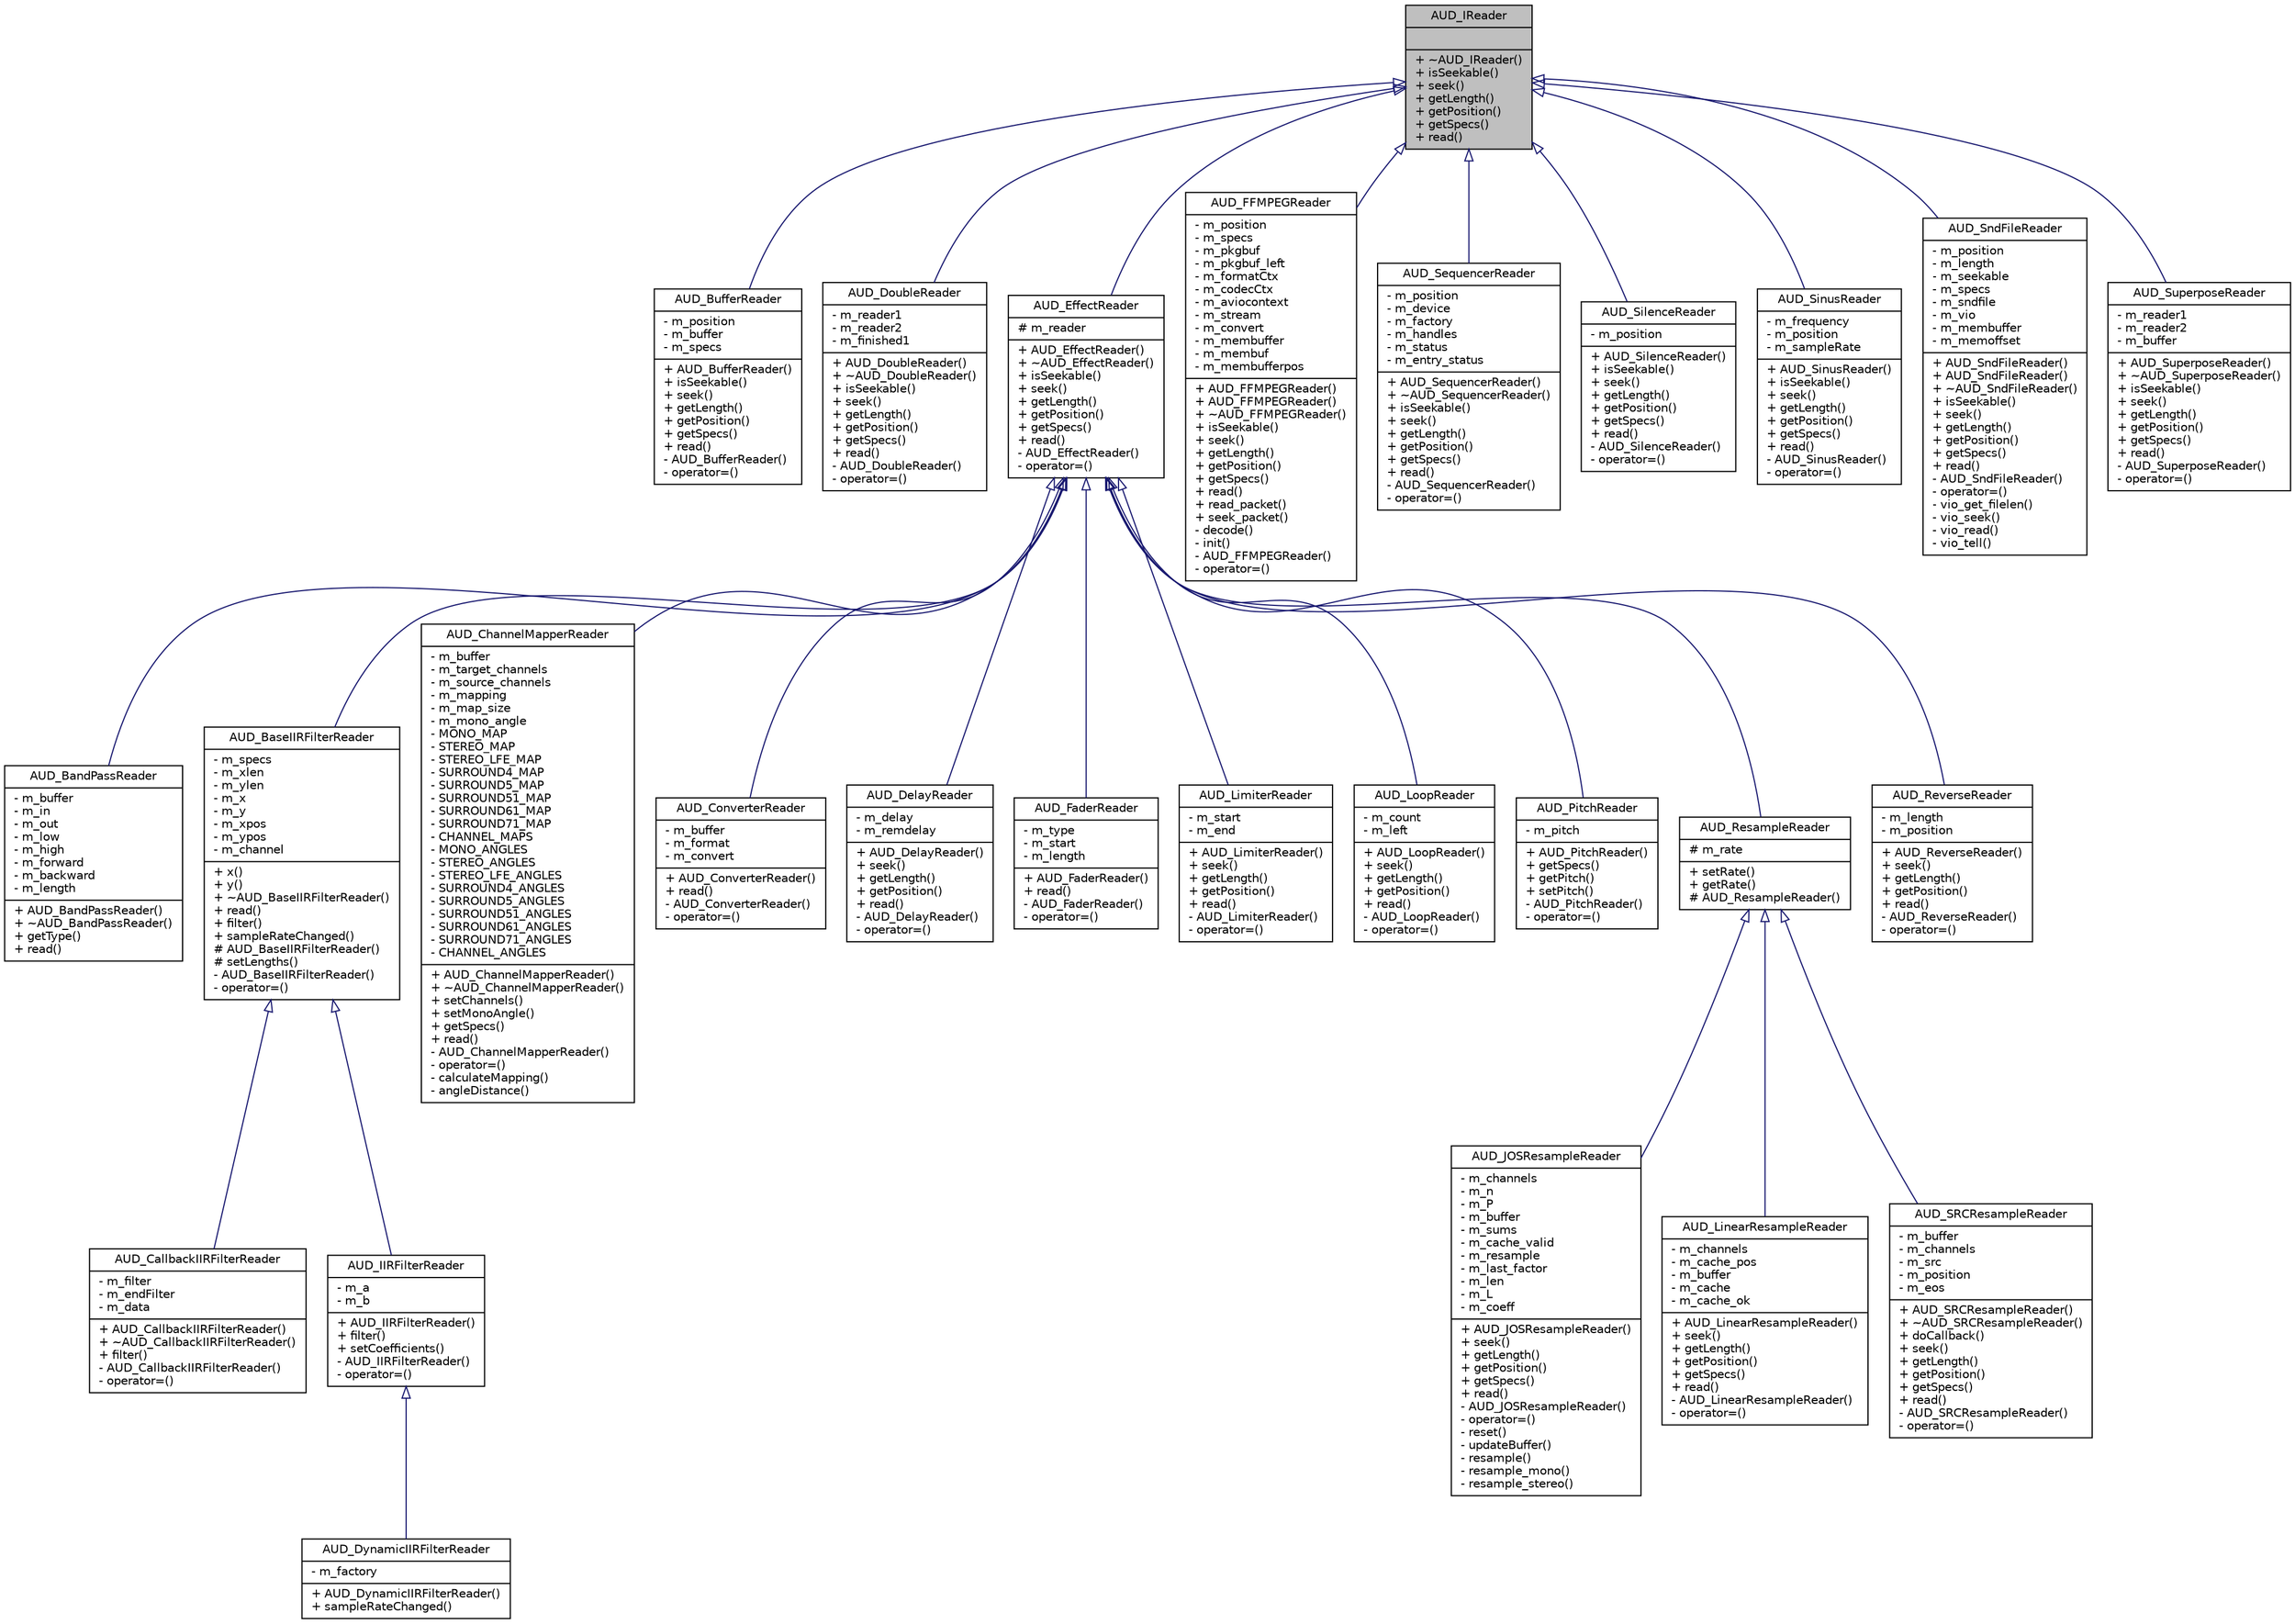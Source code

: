 digraph G
{
  edge [fontname="Helvetica",fontsize="10",labelfontname="Helvetica",labelfontsize="10"];
  node [fontname="Helvetica",fontsize="10",shape=record];
  Node1 [label="{AUD_IReader\n||+ ~AUD_IReader()\l+ isSeekable()\l+ seek()\l+ getLength()\l+ getPosition()\l+ getSpecs()\l+ read()\l}",height=0.2,width=0.4,color="black", fillcolor="grey75", style="filled" fontcolor="black"];
  Node1 -> Node2 [dir=back,color="midnightblue",fontsize="10",style="solid",arrowtail="empty",fontname="Helvetica"];
  Node2 [label="{AUD_BufferReader\n|- m_position\l- m_buffer\l- m_specs\l|+ AUD_BufferReader()\l+ isSeekable()\l+ seek()\l+ getLength()\l+ getPosition()\l+ getSpecs()\l+ read()\l- AUD_BufferReader()\l- operator=()\l}",height=0.2,width=0.4,color="black", fillcolor="white", style="filled",URL="$da/d82/classAUD__BufferReader.html"];
  Node1 -> Node3 [dir=back,color="midnightblue",fontsize="10",style="solid",arrowtail="empty",fontname="Helvetica"];
  Node3 [label="{AUD_DoubleReader\n|- m_reader1\l- m_reader2\l- m_finished1\l|+ AUD_DoubleReader()\l+ ~AUD_DoubleReader()\l+ isSeekable()\l+ seek()\l+ getLength()\l+ getPosition()\l+ getSpecs()\l+ read()\l- AUD_DoubleReader()\l- operator=()\l}",height=0.2,width=0.4,color="black", fillcolor="white", style="filled",URL="$d7/d59/classAUD__DoubleReader.html"];
  Node1 -> Node4 [dir=back,color="midnightblue",fontsize="10",style="solid",arrowtail="empty",fontname="Helvetica"];
  Node4 [label="{AUD_EffectReader\n|# m_reader\l|+ AUD_EffectReader()\l+ ~AUD_EffectReader()\l+ isSeekable()\l+ seek()\l+ getLength()\l+ getPosition()\l+ getSpecs()\l+ read()\l- AUD_EffectReader()\l- operator=()\l}",height=0.2,width=0.4,color="black", fillcolor="white", style="filled",URL="$db/d5c/classAUD__EffectReader.html"];
  Node4 -> Node5 [dir=back,color="midnightblue",fontsize="10",style="solid",arrowtail="empty",fontname="Helvetica"];
  Node5 [label="{AUD_BandPassReader\n|- m_buffer\l- m_in\l- m_out\l- m_low\l- m_high\l- m_forward\l- m_backward\l- m_length\l|+ AUD_BandPassReader()\l+ ~AUD_BandPassReader()\l+ getType()\l+ read()\l}",height=0.2,width=0.4,color="black", fillcolor="white", style="filled",URL="$d2/d5f/classAUD__BandPassReader.html"];
  Node4 -> Node6 [dir=back,color="midnightblue",fontsize="10",style="solid",arrowtail="empty",fontname="Helvetica"];
  Node6 [label="{AUD_BaseIIRFilterReader\n|- m_specs\l- m_xlen\l- m_ylen\l- m_x\l- m_y\l- m_xpos\l- m_ypos\l- m_channel\l|+ x()\l+ y()\l+ ~AUD_BaseIIRFilterReader()\l+ read()\l+ filter()\l+ sampleRateChanged()\l# AUD_BaseIIRFilterReader()\l# setLengths()\l- AUD_BaseIIRFilterReader()\l- operator=()\l}",height=0.2,width=0.4,color="black", fillcolor="white", style="filled",URL="$d7/dd6/classAUD__BaseIIRFilterReader.html"];
  Node6 -> Node7 [dir=back,color="midnightblue",fontsize="10",style="solid",arrowtail="empty",fontname="Helvetica"];
  Node7 [label="{AUD_CallbackIIRFilterReader\n|- m_filter\l- m_endFilter\l- m_data\l|+ AUD_CallbackIIRFilterReader()\l+ ~AUD_CallbackIIRFilterReader()\l+ filter()\l- AUD_CallbackIIRFilterReader()\l- operator=()\l}",height=0.2,width=0.4,color="black", fillcolor="white", style="filled",URL="$de/de9/classAUD__CallbackIIRFilterReader.html"];
  Node6 -> Node8 [dir=back,color="midnightblue",fontsize="10",style="solid",arrowtail="empty",fontname="Helvetica"];
  Node8 [label="{AUD_IIRFilterReader\n|- m_a\l- m_b\l|+ AUD_IIRFilterReader()\l+ filter()\l+ setCoefficients()\l- AUD_IIRFilterReader()\l- operator=()\l}",height=0.2,width=0.4,color="black", fillcolor="white", style="filled",URL="$d4/dcb/classAUD__IIRFilterReader.html"];
  Node8 -> Node9 [dir=back,color="midnightblue",fontsize="10",style="solid",arrowtail="empty",fontname="Helvetica"];
  Node9 [label="{AUD_DynamicIIRFilterReader\n|- m_factory\l|+ AUD_DynamicIIRFilterReader()\l+ sampleRateChanged()\l}",height=0.2,width=0.4,color="black", fillcolor="white", style="filled",URL="$dc/db2/classAUD__DynamicIIRFilterReader.html"];
  Node4 -> Node10 [dir=back,color="midnightblue",fontsize="10",style="solid",arrowtail="empty",fontname="Helvetica"];
  Node10 [label="{AUD_ChannelMapperReader\n|- m_buffer\l- m_target_channels\l- m_source_channels\l- m_mapping\l- m_map_size\l- m_mono_angle\l- MONO_MAP\l- STEREO_MAP\l- STEREO_LFE_MAP\l- SURROUND4_MAP\l- SURROUND5_MAP\l- SURROUND51_MAP\l- SURROUND61_MAP\l- SURROUND71_MAP\l- CHANNEL_MAPS\l- MONO_ANGLES\l- STEREO_ANGLES\l- STEREO_LFE_ANGLES\l- SURROUND4_ANGLES\l- SURROUND5_ANGLES\l- SURROUND51_ANGLES\l- SURROUND61_ANGLES\l- SURROUND71_ANGLES\l- CHANNEL_ANGLES\l|+ AUD_ChannelMapperReader()\l+ ~AUD_ChannelMapperReader()\l+ setChannels()\l+ setMonoAngle()\l+ getSpecs()\l+ read()\l- AUD_ChannelMapperReader()\l- operator=()\l- calculateMapping()\l- angleDistance()\l}",height=0.2,width=0.4,color="black", fillcolor="white", style="filled",URL="$d3/df5/classAUD__ChannelMapperReader.html"];
  Node4 -> Node11 [dir=back,color="midnightblue",fontsize="10",style="solid",arrowtail="empty",fontname="Helvetica"];
  Node11 [label="{AUD_ConverterReader\n|- m_buffer\l- m_format\l- m_convert\l|+ AUD_ConverterReader()\l+ read()\l- AUD_ConverterReader()\l- operator=()\l}",height=0.2,width=0.4,color="black", fillcolor="white", style="filled",URL="$dc/d5c/classAUD__ConverterReader.html"];
  Node4 -> Node12 [dir=back,color="midnightblue",fontsize="10",style="solid",arrowtail="empty",fontname="Helvetica"];
  Node12 [label="{AUD_DelayReader\n|- m_delay\l- m_remdelay\l|+ AUD_DelayReader()\l+ seek()\l+ getLength()\l+ getPosition()\l+ read()\l- AUD_DelayReader()\l- operator=()\l}",height=0.2,width=0.4,color="black", fillcolor="white", style="filled",URL="$d2/d6c/classAUD__DelayReader.html"];
  Node4 -> Node13 [dir=back,color="midnightblue",fontsize="10",style="solid",arrowtail="empty",fontname="Helvetica"];
  Node13 [label="{AUD_FaderReader\n|- m_type\l- m_start\l- m_length\l|+ AUD_FaderReader()\l+ read()\l- AUD_FaderReader()\l- operator=()\l}",height=0.2,width=0.4,color="black", fillcolor="white", style="filled",URL="$da/d24/classAUD__FaderReader.html"];
  Node4 -> Node14 [dir=back,color="midnightblue",fontsize="10",style="solid",arrowtail="empty",fontname="Helvetica"];
  Node14 [label="{AUD_LimiterReader\n|- m_start\l- m_end\l|+ AUD_LimiterReader()\l+ seek()\l+ getLength()\l+ getPosition()\l+ read()\l- AUD_LimiterReader()\l- operator=()\l}",height=0.2,width=0.4,color="black", fillcolor="white", style="filled",URL="$dd/d4d/classAUD__LimiterReader.html"];
  Node4 -> Node15 [dir=back,color="midnightblue",fontsize="10",style="solid",arrowtail="empty",fontname="Helvetica"];
  Node15 [label="{AUD_LoopReader\n|- m_count\l- m_left\l|+ AUD_LoopReader()\l+ seek()\l+ getLength()\l+ getPosition()\l+ read()\l- AUD_LoopReader()\l- operator=()\l}",height=0.2,width=0.4,color="black", fillcolor="white", style="filled",URL="$df/db3/classAUD__LoopReader.html"];
  Node4 -> Node16 [dir=back,color="midnightblue",fontsize="10",style="solid",arrowtail="empty",fontname="Helvetica"];
  Node16 [label="{AUD_PitchReader\n|- m_pitch\l|+ AUD_PitchReader()\l+ getSpecs()\l+ getPitch()\l+ setPitch()\l- AUD_PitchReader()\l- operator=()\l}",height=0.2,width=0.4,color="black", fillcolor="white", style="filled",URL="$d1/d8a/classAUD__PitchReader.html"];
  Node4 -> Node17 [dir=back,color="midnightblue",fontsize="10",style="solid",arrowtail="empty",fontname="Helvetica"];
  Node17 [label="{AUD_ResampleReader\n|# m_rate\l|+ setRate()\l+ getRate()\l# AUD_ResampleReader()\l}",height=0.2,width=0.4,color="black", fillcolor="white", style="filled",URL="$d7/d1e/classAUD__ResampleReader.html"];
  Node17 -> Node18 [dir=back,color="midnightblue",fontsize="10",style="solid",arrowtail="empty",fontname="Helvetica"];
  Node18 [label="{AUD_JOSResampleReader\n|- m_channels\l- m_n\l- m_P\l- m_buffer\l- m_sums\l- m_cache_valid\l- m_resample\l- m_last_factor\l- m_len\l- m_L\l- m_coeff\l|+ AUD_JOSResampleReader()\l+ seek()\l+ getLength()\l+ getPosition()\l+ getSpecs()\l+ read()\l- AUD_JOSResampleReader()\l- operator=()\l- reset()\l- updateBuffer()\l- resample()\l- resample_mono()\l- resample_stereo()\l}",height=0.2,width=0.4,color="black", fillcolor="white", style="filled",URL="$de/dc6/classAUD__JOSResampleReader.html"];
  Node17 -> Node19 [dir=back,color="midnightblue",fontsize="10",style="solid",arrowtail="empty",fontname="Helvetica"];
  Node19 [label="{AUD_LinearResampleReader\n|- m_channels\l- m_cache_pos\l- m_buffer\l- m_cache\l- m_cache_ok\l|+ AUD_LinearResampleReader()\l+ seek()\l+ getLength()\l+ getPosition()\l+ getSpecs()\l+ read()\l- AUD_LinearResampleReader()\l- operator=()\l}",height=0.2,width=0.4,color="black", fillcolor="white", style="filled",URL="$df/d98/classAUD__LinearResampleReader.html"];
  Node17 -> Node20 [dir=back,color="midnightblue",fontsize="10",style="solid",arrowtail="empty",fontname="Helvetica"];
  Node20 [label="{AUD_SRCResampleReader\n|- m_buffer\l- m_channels\l- m_src\l- m_position\l- m_eos\l|+ AUD_SRCResampleReader()\l+ ~AUD_SRCResampleReader()\l+ doCallback()\l+ seek()\l+ getLength()\l+ getPosition()\l+ getSpecs()\l+ read()\l- AUD_SRCResampleReader()\l- operator=()\l}",height=0.2,width=0.4,color="black", fillcolor="white", style="filled",URL="$db/d5e/classAUD__SRCResampleReader.html"];
  Node4 -> Node21 [dir=back,color="midnightblue",fontsize="10",style="solid",arrowtail="empty",fontname="Helvetica"];
  Node21 [label="{AUD_ReverseReader\n|- m_length\l- m_position\l|+ AUD_ReverseReader()\l+ seek()\l+ getLength()\l+ getPosition()\l+ read()\l- AUD_ReverseReader()\l- operator=()\l}",height=0.2,width=0.4,color="black", fillcolor="white", style="filled",URL="$d3/d78/classAUD__ReverseReader.html"];
  Node1 -> Node22 [dir=back,color="midnightblue",fontsize="10",style="solid",arrowtail="empty",fontname="Helvetica"];
  Node22 [label="{AUD_FFMPEGReader\n|- m_position\l- m_specs\l- m_pkgbuf\l- m_pkgbuf_left\l- m_formatCtx\l- m_codecCtx\l- m_aviocontext\l- m_stream\l- m_convert\l- m_membuffer\l- m_membuf\l- m_membufferpos\l|+ AUD_FFMPEGReader()\l+ AUD_FFMPEGReader()\l+ ~AUD_FFMPEGReader()\l+ isSeekable()\l+ seek()\l+ getLength()\l+ getPosition()\l+ getSpecs()\l+ read()\l+ read_packet()\l+ seek_packet()\l- decode()\l- init()\l- AUD_FFMPEGReader()\l- operator=()\l}",height=0.2,width=0.4,color="black", fillcolor="white", style="filled",URL="$dd/d4a/classAUD__FFMPEGReader.html"];
  Node1 -> Node23 [dir=back,color="midnightblue",fontsize="10",style="solid",arrowtail="empty",fontname="Helvetica"];
  Node23 [label="{AUD_SequencerReader\n|- m_position\l- m_device\l- m_factory\l- m_handles\l- m_status\l- m_entry_status\l|+ AUD_SequencerReader()\l+ ~AUD_SequencerReader()\l+ isSeekable()\l+ seek()\l+ getLength()\l+ getPosition()\l+ getSpecs()\l+ read()\l- AUD_SequencerReader()\l- operator=()\l}",height=0.2,width=0.4,color="black", fillcolor="white", style="filled",URL="$db/d06/classAUD__SequencerReader.html"];
  Node1 -> Node24 [dir=back,color="midnightblue",fontsize="10",style="solid",arrowtail="empty",fontname="Helvetica"];
  Node24 [label="{AUD_SilenceReader\n|- m_position\l|+ AUD_SilenceReader()\l+ isSeekable()\l+ seek()\l+ getLength()\l+ getPosition()\l+ getSpecs()\l+ read()\l- AUD_SilenceReader()\l- operator=()\l}",height=0.2,width=0.4,color="black", fillcolor="white", style="filled",URL="$d3/d83/classAUD__SilenceReader.html"];
  Node1 -> Node25 [dir=back,color="midnightblue",fontsize="10",style="solid",arrowtail="empty",fontname="Helvetica"];
  Node25 [label="{AUD_SinusReader\n|- m_frequency\l- m_position\l- m_sampleRate\l|+ AUD_SinusReader()\l+ isSeekable()\l+ seek()\l+ getLength()\l+ getPosition()\l+ getSpecs()\l+ read()\l- AUD_SinusReader()\l- operator=()\l}",height=0.2,width=0.4,color="black", fillcolor="white", style="filled",URL="$d6/df4/classAUD__SinusReader.html"];
  Node1 -> Node26 [dir=back,color="midnightblue",fontsize="10",style="solid",arrowtail="empty",fontname="Helvetica"];
  Node26 [label="{AUD_SndFileReader\n|- m_position\l- m_length\l- m_seekable\l- m_specs\l- m_sndfile\l- m_vio\l- m_membuffer\l- m_memoffset\l|+ AUD_SndFileReader()\l+ AUD_SndFileReader()\l+ ~AUD_SndFileReader()\l+ isSeekable()\l+ seek()\l+ getLength()\l+ getPosition()\l+ getSpecs()\l+ read()\l- AUD_SndFileReader()\l- operator=()\l- vio_get_filelen()\l- vio_seek()\l- vio_read()\l- vio_tell()\l}",height=0.2,width=0.4,color="black", fillcolor="white", style="filled",URL="$da/d1d/classAUD__SndFileReader.html"];
  Node1 -> Node27 [dir=back,color="midnightblue",fontsize="10",style="solid",arrowtail="empty",fontname="Helvetica"];
  Node27 [label="{AUD_SuperposeReader\n|- m_reader1\l- m_reader2\l- m_buffer\l|+ AUD_SuperposeReader()\l+ ~AUD_SuperposeReader()\l+ isSeekable()\l+ seek()\l+ getLength()\l+ getPosition()\l+ getSpecs()\l+ read()\l- AUD_SuperposeReader()\l- operator=()\l}",height=0.2,width=0.4,color="black", fillcolor="white", style="filled",URL="$d3/d16/classAUD__SuperposeReader.html"];
}
